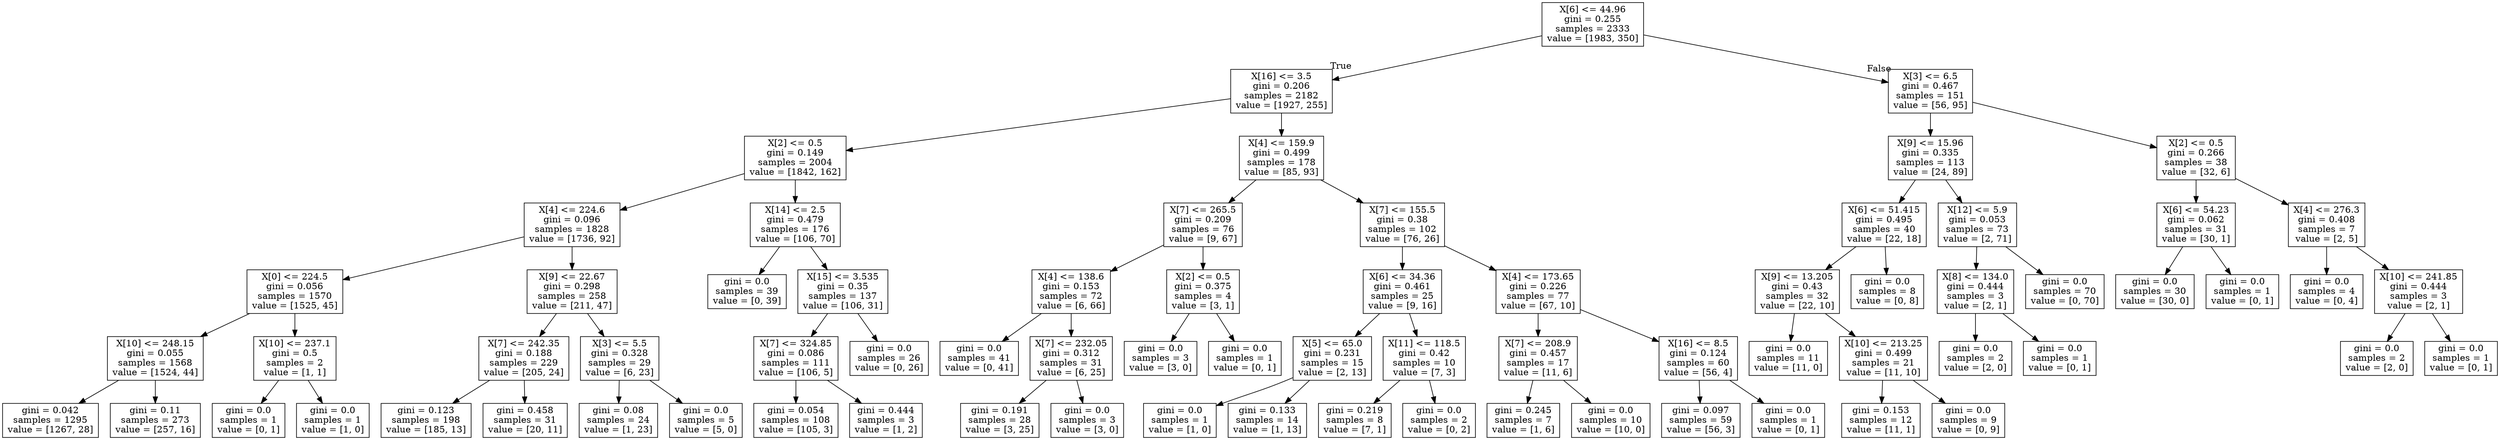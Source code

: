 digraph Tree {
node [shape=box] ;
0 [label="X[6] <= 44.96\ngini = 0.255\nsamples = 2333\nvalue = [1983, 350]"] ;
1 [label="X[16] <= 3.5\ngini = 0.206\nsamples = 2182\nvalue = [1927, 255]"] ;
0 -> 1 [labeldistance=2.5, labelangle=45, headlabel="True"] ;
2 [label="X[2] <= 0.5\ngini = 0.149\nsamples = 2004\nvalue = [1842, 162]"] ;
1 -> 2 ;
3 [label="X[4] <= 224.6\ngini = 0.096\nsamples = 1828\nvalue = [1736, 92]"] ;
2 -> 3 ;
4 [label="X[0] <= 224.5\ngini = 0.056\nsamples = 1570\nvalue = [1525, 45]"] ;
3 -> 4 ;
5 [label="X[10] <= 248.15\ngini = 0.055\nsamples = 1568\nvalue = [1524, 44]"] ;
4 -> 5 ;
6 [label="gini = 0.042\nsamples = 1295\nvalue = [1267, 28]"] ;
5 -> 6 ;
7 [label="gini = 0.11\nsamples = 273\nvalue = [257, 16]"] ;
5 -> 7 ;
8 [label="X[10] <= 237.1\ngini = 0.5\nsamples = 2\nvalue = [1, 1]"] ;
4 -> 8 ;
9 [label="gini = 0.0\nsamples = 1\nvalue = [0, 1]"] ;
8 -> 9 ;
10 [label="gini = 0.0\nsamples = 1\nvalue = [1, 0]"] ;
8 -> 10 ;
11 [label="X[9] <= 22.67\ngini = 0.298\nsamples = 258\nvalue = [211, 47]"] ;
3 -> 11 ;
12 [label="X[7] <= 242.35\ngini = 0.188\nsamples = 229\nvalue = [205, 24]"] ;
11 -> 12 ;
13 [label="gini = 0.123\nsamples = 198\nvalue = [185, 13]"] ;
12 -> 13 ;
14 [label="gini = 0.458\nsamples = 31\nvalue = [20, 11]"] ;
12 -> 14 ;
15 [label="X[3] <= 5.5\ngini = 0.328\nsamples = 29\nvalue = [6, 23]"] ;
11 -> 15 ;
16 [label="gini = 0.08\nsamples = 24\nvalue = [1, 23]"] ;
15 -> 16 ;
17 [label="gini = 0.0\nsamples = 5\nvalue = [5, 0]"] ;
15 -> 17 ;
18 [label="X[14] <= 2.5\ngini = 0.479\nsamples = 176\nvalue = [106, 70]"] ;
2 -> 18 ;
19 [label="gini = 0.0\nsamples = 39\nvalue = [0, 39]"] ;
18 -> 19 ;
20 [label="X[15] <= 3.535\ngini = 0.35\nsamples = 137\nvalue = [106, 31]"] ;
18 -> 20 ;
21 [label="X[7] <= 324.85\ngini = 0.086\nsamples = 111\nvalue = [106, 5]"] ;
20 -> 21 ;
22 [label="gini = 0.054\nsamples = 108\nvalue = [105, 3]"] ;
21 -> 22 ;
23 [label="gini = 0.444\nsamples = 3\nvalue = [1, 2]"] ;
21 -> 23 ;
24 [label="gini = 0.0\nsamples = 26\nvalue = [0, 26]"] ;
20 -> 24 ;
25 [label="X[4] <= 159.9\ngini = 0.499\nsamples = 178\nvalue = [85, 93]"] ;
1 -> 25 ;
26 [label="X[7] <= 265.5\ngini = 0.209\nsamples = 76\nvalue = [9, 67]"] ;
25 -> 26 ;
27 [label="X[4] <= 138.6\ngini = 0.153\nsamples = 72\nvalue = [6, 66]"] ;
26 -> 27 ;
28 [label="gini = 0.0\nsamples = 41\nvalue = [0, 41]"] ;
27 -> 28 ;
29 [label="X[7] <= 232.05\ngini = 0.312\nsamples = 31\nvalue = [6, 25]"] ;
27 -> 29 ;
30 [label="gini = 0.191\nsamples = 28\nvalue = [3, 25]"] ;
29 -> 30 ;
31 [label="gini = 0.0\nsamples = 3\nvalue = [3, 0]"] ;
29 -> 31 ;
32 [label="X[2] <= 0.5\ngini = 0.375\nsamples = 4\nvalue = [3, 1]"] ;
26 -> 32 ;
33 [label="gini = 0.0\nsamples = 3\nvalue = [3, 0]"] ;
32 -> 33 ;
34 [label="gini = 0.0\nsamples = 1\nvalue = [0, 1]"] ;
32 -> 34 ;
35 [label="X[7] <= 155.5\ngini = 0.38\nsamples = 102\nvalue = [76, 26]"] ;
25 -> 35 ;
36 [label="X[6] <= 34.36\ngini = 0.461\nsamples = 25\nvalue = [9, 16]"] ;
35 -> 36 ;
37 [label="X[5] <= 65.0\ngini = 0.231\nsamples = 15\nvalue = [2, 13]"] ;
36 -> 37 ;
38 [label="gini = 0.0\nsamples = 1\nvalue = [1, 0]"] ;
37 -> 38 ;
39 [label="gini = 0.133\nsamples = 14\nvalue = [1, 13]"] ;
37 -> 39 ;
40 [label="X[11] <= 118.5\ngini = 0.42\nsamples = 10\nvalue = [7, 3]"] ;
36 -> 40 ;
41 [label="gini = 0.219\nsamples = 8\nvalue = [7, 1]"] ;
40 -> 41 ;
42 [label="gini = 0.0\nsamples = 2\nvalue = [0, 2]"] ;
40 -> 42 ;
43 [label="X[4] <= 173.65\ngini = 0.226\nsamples = 77\nvalue = [67, 10]"] ;
35 -> 43 ;
44 [label="X[7] <= 208.9\ngini = 0.457\nsamples = 17\nvalue = [11, 6]"] ;
43 -> 44 ;
45 [label="gini = 0.245\nsamples = 7\nvalue = [1, 6]"] ;
44 -> 45 ;
46 [label="gini = 0.0\nsamples = 10\nvalue = [10, 0]"] ;
44 -> 46 ;
47 [label="X[16] <= 8.5\ngini = 0.124\nsamples = 60\nvalue = [56, 4]"] ;
43 -> 47 ;
48 [label="gini = 0.097\nsamples = 59\nvalue = [56, 3]"] ;
47 -> 48 ;
49 [label="gini = 0.0\nsamples = 1\nvalue = [0, 1]"] ;
47 -> 49 ;
50 [label="X[3] <= 6.5\ngini = 0.467\nsamples = 151\nvalue = [56, 95]"] ;
0 -> 50 [labeldistance=2.5, labelangle=-45, headlabel="False"] ;
51 [label="X[9] <= 15.96\ngini = 0.335\nsamples = 113\nvalue = [24, 89]"] ;
50 -> 51 ;
52 [label="X[6] <= 51.415\ngini = 0.495\nsamples = 40\nvalue = [22, 18]"] ;
51 -> 52 ;
53 [label="X[9] <= 13.205\ngini = 0.43\nsamples = 32\nvalue = [22, 10]"] ;
52 -> 53 ;
54 [label="gini = 0.0\nsamples = 11\nvalue = [11, 0]"] ;
53 -> 54 ;
55 [label="X[10] <= 213.25\ngini = 0.499\nsamples = 21\nvalue = [11, 10]"] ;
53 -> 55 ;
56 [label="gini = 0.153\nsamples = 12\nvalue = [11, 1]"] ;
55 -> 56 ;
57 [label="gini = 0.0\nsamples = 9\nvalue = [0, 9]"] ;
55 -> 57 ;
58 [label="gini = 0.0\nsamples = 8\nvalue = [0, 8]"] ;
52 -> 58 ;
59 [label="X[12] <= 5.9\ngini = 0.053\nsamples = 73\nvalue = [2, 71]"] ;
51 -> 59 ;
60 [label="X[8] <= 134.0\ngini = 0.444\nsamples = 3\nvalue = [2, 1]"] ;
59 -> 60 ;
61 [label="gini = 0.0\nsamples = 2\nvalue = [2, 0]"] ;
60 -> 61 ;
62 [label="gini = 0.0\nsamples = 1\nvalue = [0, 1]"] ;
60 -> 62 ;
63 [label="gini = 0.0\nsamples = 70\nvalue = [0, 70]"] ;
59 -> 63 ;
64 [label="X[2] <= 0.5\ngini = 0.266\nsamples = 38\nvalue = [32, 6]"] ;
50 -> 64 ;
65 [label="X[6] <= 54.23\ngini = 0.062\nsamples = 31\nvalue = [30, 1]"] ;
64 -> 65 ;
66 [label="gini = 0.0\nsamples = 30\nvalue = [30, 0]"] ;
65 -> 66 ;
67 [label="gini = 0.0\nsamples = 1\nvalue = [0, 1]"] ;
65 -> 67 ;
68 [label="X[4] <= 276.3\ngini = 0.408\nsamples = 7\nvalue = [2, 5]"] ;
64 -> 68 ;
69 [label="gini = 0.0\nsamples = 4\nvalue = [0, 4]"] ;
68 -> 69 ;
70 [label="X[10] <= 241.85\ngini = 0.444\nsamples = 3\nvalue = [2, 1]"] ;
68 -> 70 ;
71 [label="gini = 0.0\nsamples = 2\nvalue = [2, 0]"] ;
70 -> 71 ;
72 [label="gini = 0.0\nsamples = 1\nvalue = [0, 1]"] ;
70 -> 72 ;
}
